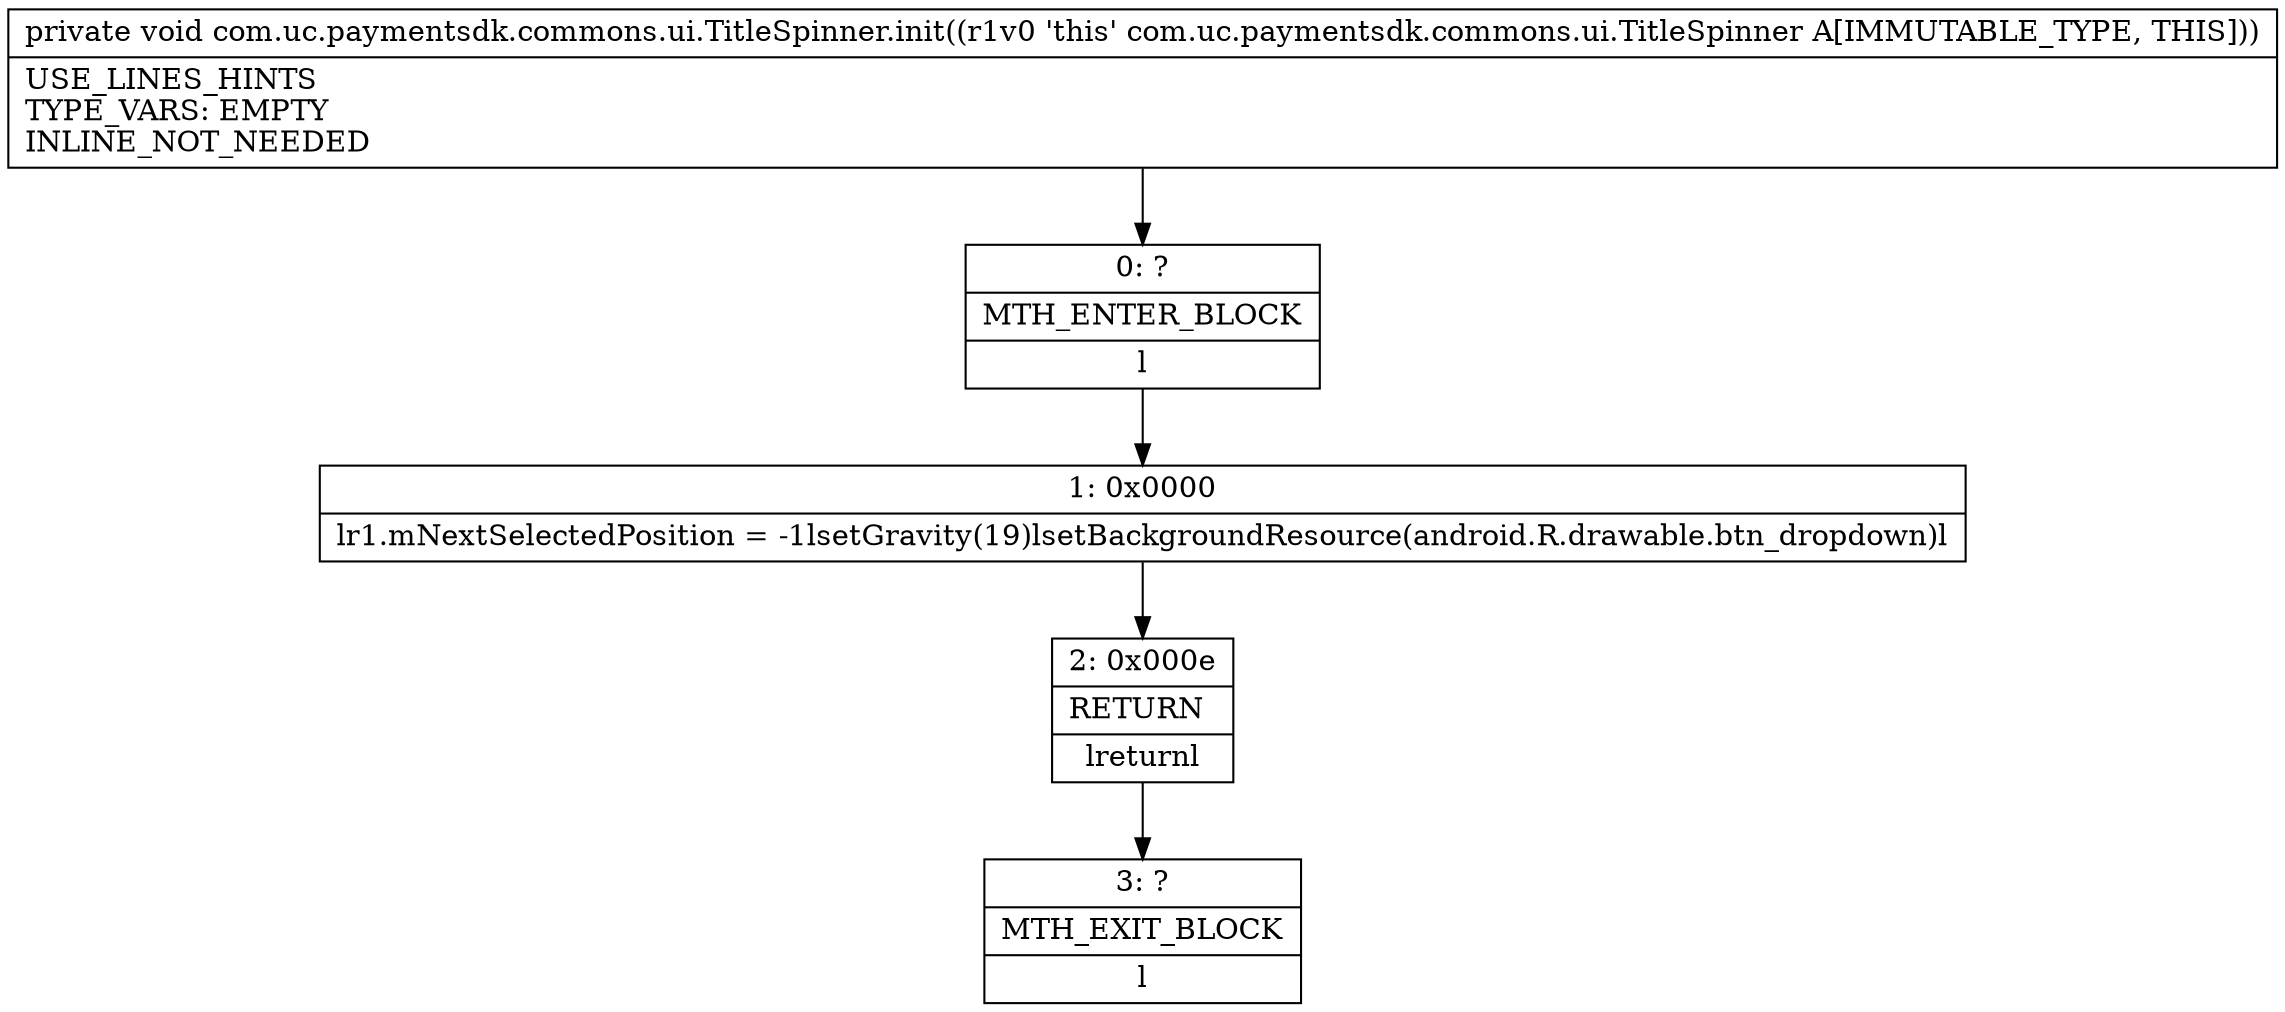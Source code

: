 digraph "CFG forcom.uc.paymentsdk.commons.ui.TitleSpinner.init()V" {
Node_0 [shape=record,label="{0\:\ ?|MTH_ENTER_BLOCK\l|l}"];
Node_1 [shape=record,label="{1\:\ 0x0000|lr1.mNextSelectedPosition = \-1lsetGravity(19)lsetBackgroundResource(android.R.drawable.btn_dropdown)l}"];
Node_2 [shape=record,label="{2\:\ 0x000e|RETURN\l|lreturnl}"];
Node_3 [shape=record,label="{3\:\ ?|MTH_EXIT_BLOCK\l|l}"];
MethodNode[shape=record,label="{private void com.uc.paymentsdk.commons.ui.TitleSpinner.init((r1v0 'this' com.uc.paymentsdk.commons.ui.TitleSpinner A[IMMUTABLE_TYPE, THIS]))  | USE_LINES_HINTS\lTYPE_VARS: EMPTY\lINLINE_NOT_NEEDED\l}"];
MethodNode -> Node_0;
Node_0 -> Node_1;
Node_1 -> Node_2;
Node_2 -> Node_3;
}

